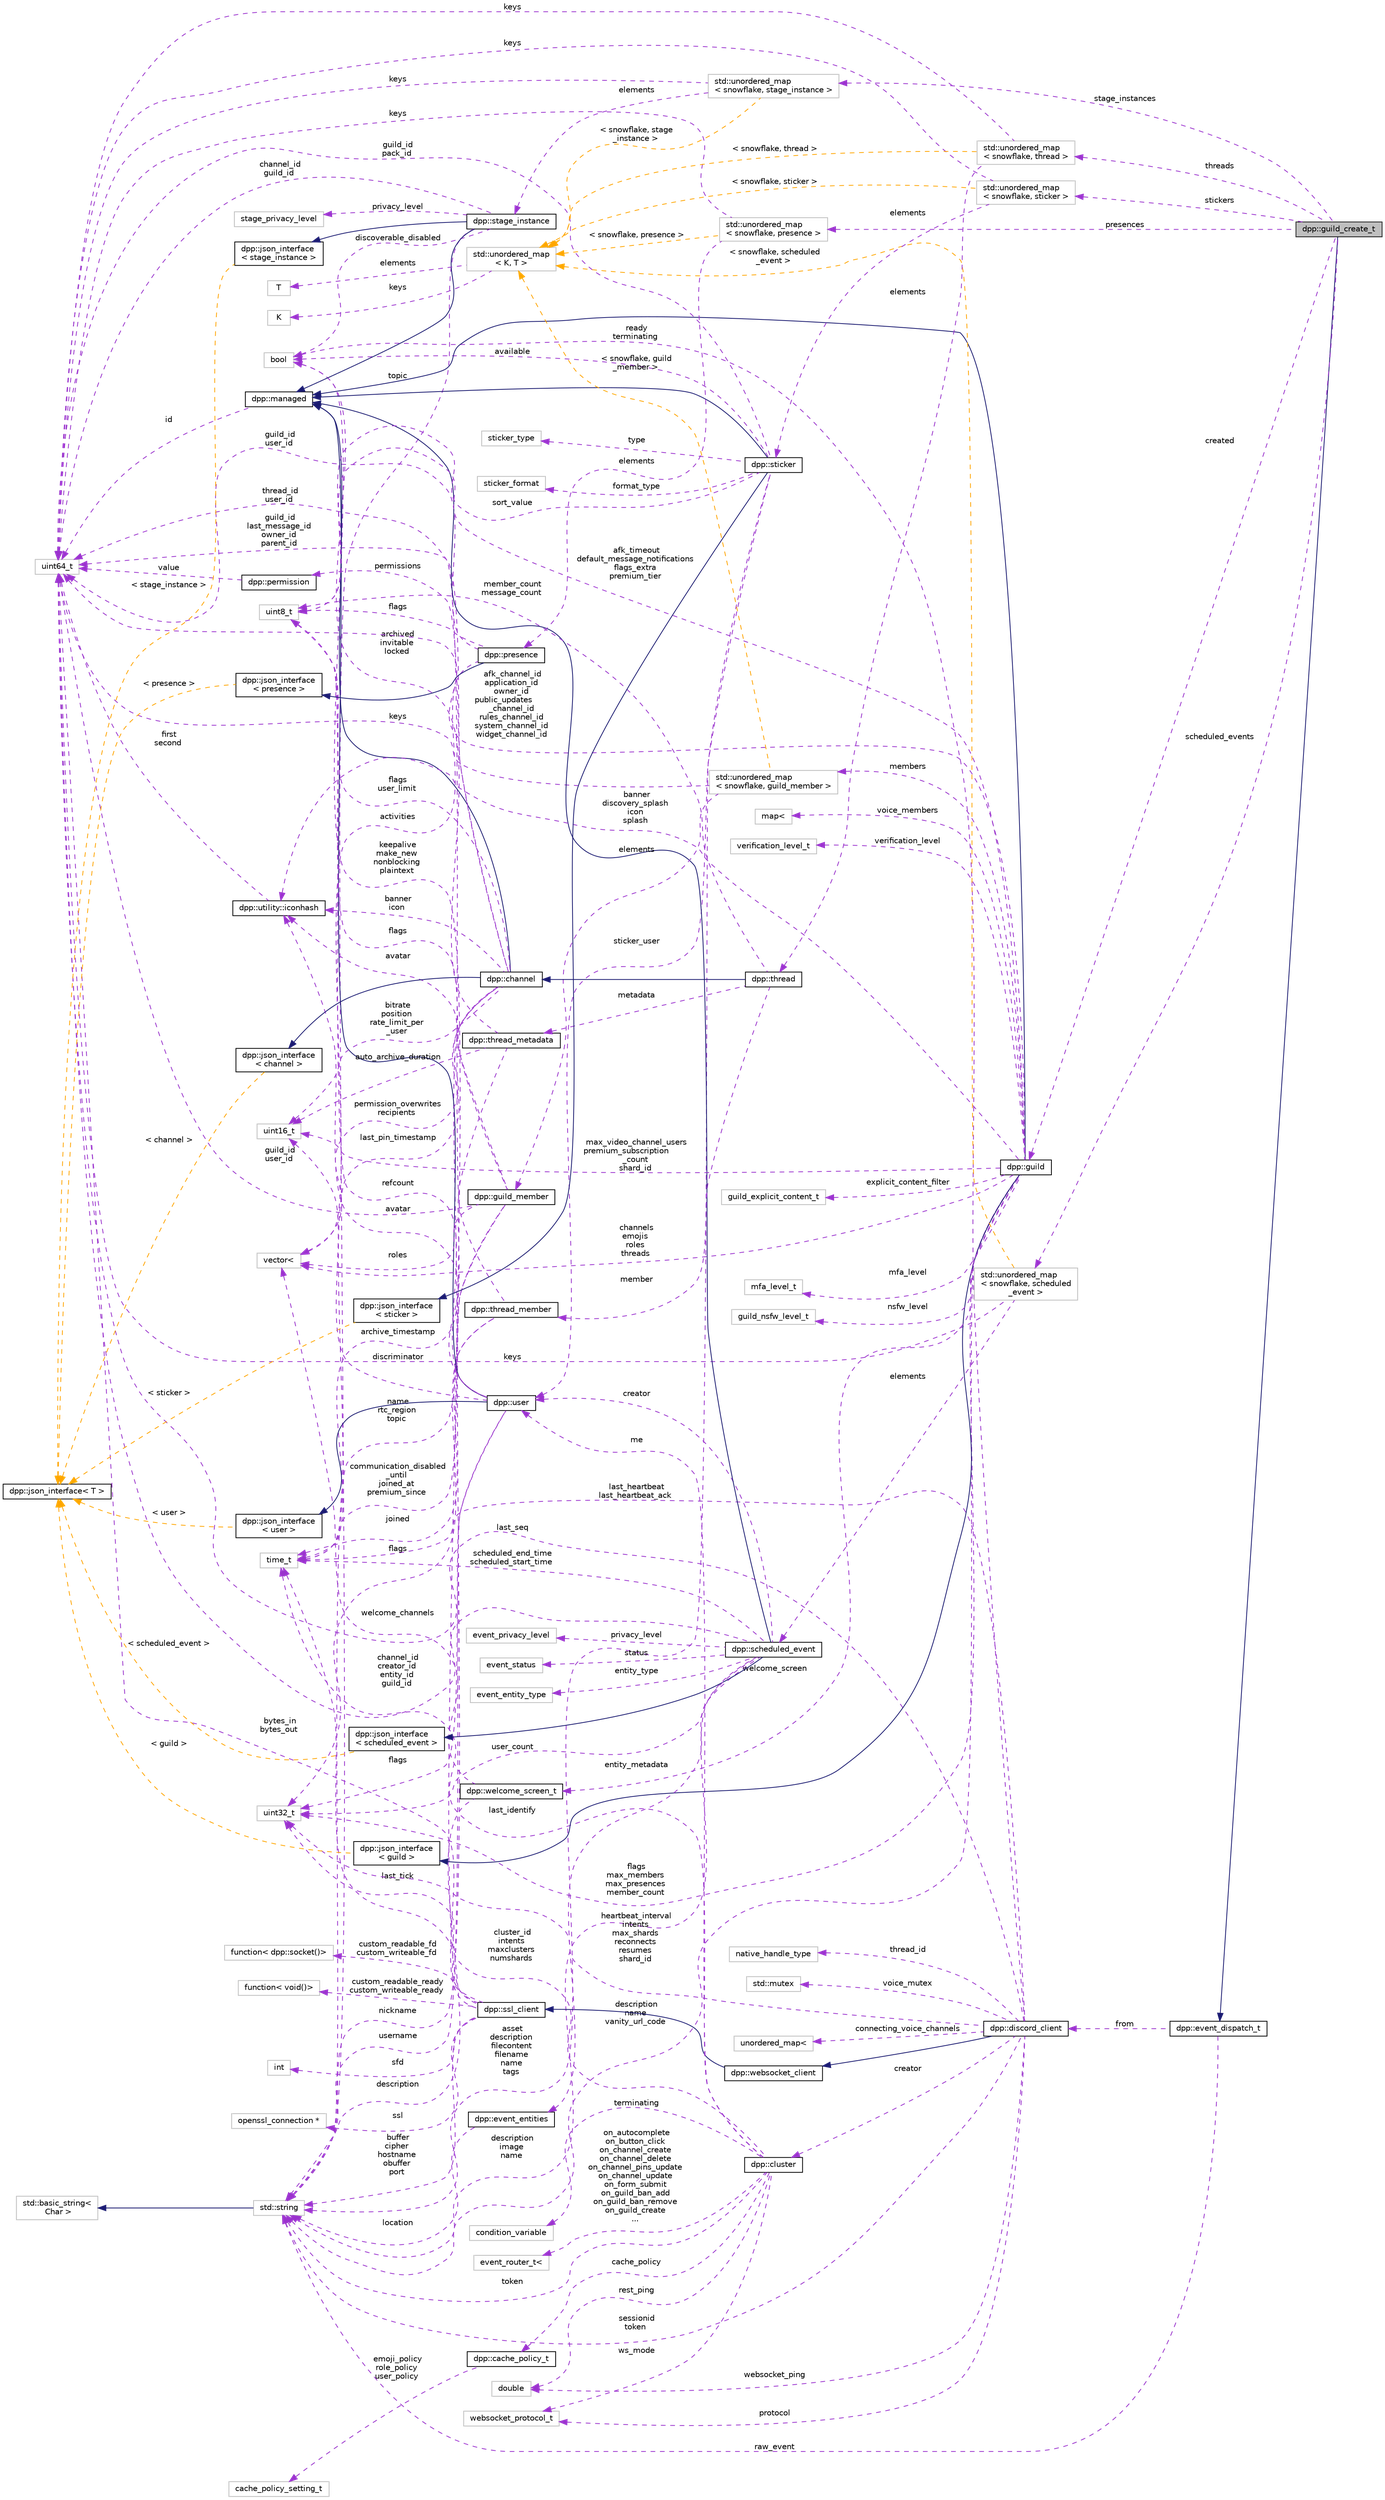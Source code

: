 digraph "dpp::guild_create_t"
{
 // INTERACTIVE_SVG=YES
 // LATEX_PDF_SIZE
  bgcolor="transparent";
  edge [fontname="Helvetica",fontsize="10",labelfontname="Helvetica",labelfontsize="10"];
  node [fontname="Helvetica",fontsize="10",shape=record];
  rankdir="LR";
  Node1 [label="dpp::guild_create_t",height=0.2,width=0.4,color="black", fillcolor="grey75", style="filled", fontcolor="black",tooltip="Create guild."];
  Node2 -> Node1 [dir="back",color="midnightblue",fontsize="10",style="solid",fontname="Helvetica"];
  Node2 [label="dpp::event_dispatch_t",height=0.2,width=0.4,color="black",URL="$structdpp_1_1event__dispatch__t.html",tooltip="Base event parameter struct. Each event you receive from the library will have its parameter derived ..."];
  Node3 -> Node2 [dir="back",color="darkorchid3",fontsize="10",style="dashed",label=" raw_event" ,fontname="Helvetica"];
  Node3 [label="std::string",height=0.2,width=0.4,color="grey75",tooltip=" "];
  Node4 -> Node3 [dir="back",color="midnightblue",fontsize="10",style="solid",fontname="Helvetica"];
  Node4 [label="std::basic_string\<\l Char \>",height=0.2,width=0.4,color="grey75",tooltip=" "];
  Node5 -> Node2 [dir="back",color="darkorchid3",fontsize="10",style="dashed",label=" from" ,fontname="Helvetica"];
  Node5 [label="dpp::discord_client",height=0.2,width=0.4,color="black",URL="$classdpp_1_1discord__client.html",tooltip="Implements a discord client. Each discord_client connects to one shard and derives from a websocket c..."];
  Node6 -> Node5 [dir="back",color="midnightblue",fontsize="10",style="solid",fontname="Helvetica"];
  Node6 [label="dpp::websocket_client",height=0.2,width=0.4,color="black",URL="$classdpp_1_1websocket__client.html",tooltip="Implements a websocket client based on the SSL client."];
  Node7 -> Node6 [dir="back",color="midnightblue",fontsize="10",style="solid",fontname="Helvetica"];
  Node7 [label="dpp::ssl_client",height=0.2,width=0.4,color="black",URL="$classdpp_1_1ssl__client.html",tooltip="Implements a simple non-blocking SSL stream client."];
  Node3 -> Node7 [dir="back",color="darkorchid3",fontsize="10",style="dashed",label=" buffer\ncipher\nhostname\nobuffer\nport" ,fontname="Helvetica"];
  Node8 -> Node7 [dir="back",color="darkorchid3",fontsize="10",style="dashed",label=" keepalive\nmake_new\nnonblocking\nplaintext" ,fontname="Helvetica"];
  Node8 [label="bool",height=0.2,width=0.4,color="grey75",tooltip=" "];
  Node9 -> Node7 [dir="back",color="darkorchid3",fontsize="10",style="dashed",label=" sfd" ,fontname="Helvetica"];
  Node9 [label="int",height=0.2,width=0.4,color="grey75",tooltip=" "];
  Node10 -> Node7 [dir="back",color="darkorchid3",fontsize="10",style="dashed",label=" ssl" ,fontname="Helvetica"];
  Node10 [label="openssl_connection *",height=0.2,width=0.4,color="grey75",tooltip=" "];
  Node11 -> Node7 [dir="back",color="darkorchid3",fontsize="10",style="dashed",label=" last_tick" ,fontname="Helvetica"];
  Node11 [label="time_t",height=0.2,width=0.4,color="grey75",tooltip=" "];
  Node12 -> Node7 [dir="back",color="darkorchid3",fontsize="10",style="dashed",label=" bytes_in\nbytes_out" ,fontname="Helvetica"];
  Node12 [label="uint64_t",height=0.2,width=0.4,color="grey75",tooltip=" "];
  Node13 -> Node7 [dir="back",color="darkorchid3",fontsize="10",style="dashed",label=" custom_readable_fd\ncustom_writeable_fd" ,fontname="Helvetica"];
  Node13 [label="function\< dpp::socket()\>",height=0.2,width=0.4,color="grey75",tooltip=" "];
  Node14 -> Node7 [dir="back",color="darkorchid3",fontsize="10",style="dashed",label=" custom_readable_ready\ncustom_writeable_ready" ,fontname="Helvetica"];
  Node14 [label="function\< void()\>",height=0.2,width=0.4,color="grey75",tooltip=" "];
  Node8 -> Node5 [dir="back",color="darkorchid3",fontsize="10",style="dashed",label=" ready\nterminating" ,fontname="Helvetica"];
  Node15 -> Node5 [dir="back",color="darkorchid3",fontsize="10",style="dashed",label=" creator" ,fontname="Helvetica"];
  Node15 [label="dpp::cluster",height=0.2,width=0.4,color="black",URL="$classdpp_1_1cluster.html",tooltip="The cluster class represents a group of shards and a command queue for sending and receiving commands..."];
  Node3 -> Node15 [dir="back",color="darkorchid3",fontsize="10",style="dashed",label=" token" ,fontname="Helvetica"];
  Node11 -> Node15 [dir="back",color="darkorchid3",fontsize="10",style="dashed",label=" last_identify" ,fontname="Helvetica"];
  Node16 -> Node15 [dir="back",color="darkorchid3",fontsize="10",style="dashed",label=" cluster_id\nintents\nmaxclusters\nnumshards" ,fontname="Helvetica"];
  Node16 [label="uint32_t",height=0.2,width=0.4,color="grey75",tooltip=" "];
  Node17 -> Node15 [dir="back",color="darkorchid3",fontsize="10",style="dashed",label=" rest_ping" ,fontname="Helvetica"];
  Node17 [label="double",height=0.2,width=0.4,color="grey75",tooltip=" "];
  Node18 -> Node15 [dir="back",color="darkorchid3",fontsize="10",style="dashed",label=" me" ,fontname="Helvetica"];
  Node18 [label="dpp::user",height=0.2,width=0.4,color="black",URL="$classdpp_1_1user.html",tooltip="Represents a user on discord. May or may not be a member of a dpp::guild."];
  Node19 -> Node18 [dir="back",color="midnightblue",fontsize="10",style="solid",fontname="Helvetica"];
  Node19 [label="dpp::managed",height=0.2,width=0.4,color="black",URL="$classdpp_1_1managed.html",tooltip="The managed class is the base class for various types that can be stored in a cache that are identifi..."];
  Node12 -> Node19 [dir="back",color="darkorchid3",fontsize="10",style="dashed",label=" id" ,fontname="Helvetica"];
  Node20 -> Node18 [dir="back",color="midnightblue",fontsize="10",style="solid",fontname="Helvetica"];
  Node20 [label="dpp::json_interface\l\< user \>",height=0.2,width=0.4,color="black",URL="$structdpp_1_1json__interface.html",tooltip=" "];
  Node21 -> Node20 [dir="back",color="orange",fontsize="10",style="dashed",label=" \< user \>" ,fontname="Helvetica"];
  Node21 [label="dpp::json_interface\< T \>",height=0.2,width=0.4,color="black",URL="$structdpp_1_1json__interface.html",tooltip="Represents an interface for an object that can optionally implement functions for converting to and f..."];
  Node3 -> Node18 [dir="back",color="darkorchid3",fontsize="10",style="dashed",label=" username" ,fontname="Helvetica"];
  Node22 -> Node18 [dir="back",color="darkorchid3",fontsize="10",style="dashed",label=" avatar" ,fontname="Helvetica"];
  Node22 [label="dpp::utility::iconhash",height=0.2,width=0.4,color="black",URL="$structdpp_1_1utility_1_1iconhash.html",tooltip="Store a 128 bit icon hash (profile picture, server icon etc) as a 128 bit binary value made of two ui..."];
  Node12 -> Node22 [dir="back",color="darkorchid3",fontsize="10",style="dashed",label=" first\nsecond" ,fontname="Helvetica"];
  Node16 -> Node18 [dir="back",color="darkorchid3",fontsize="10",style="dashed",label=" flags" ,fontname="Helvetica"];
  Node23 -> Node18 [dir="back",color="darkorchid3",fontsize="10",style="dashed",label=" discriminator" ,fontname="Helvetica"];
  Node23 [label="uint16_t",height=0.2,width=0.4,color="grey75",tooltip=" "];
  Node24 -> Node18 [dir="back",color="darkorchid3",fontsize="10",style="dashed",label=" refcount" ,fontname="Helvetica"];
  Node24 [label="uint8_t",height=0.2,width=0.4,color="grey75",tooltip=" "];
  Node25 -> Node15 [dir="back",color="darkorchid3",fontsize="10",style="dashed",label=" cache_policy" ,fontname="Helvetica"];
  Node25 [label="dpp::cache_policy_t",height=0.2,width=0.4,color="black",URL="$structdpp_1_1cache__policy__t.html",tooltip="Represents the caching policy of the cluster."];
  Node26 -> Node25 [dir="back",color="darkorchid3",fontsize="10",style="dashed",label=" emoji_policy\nrole_policy\nuser_policy" ,fontname="Helvetica"];
  Node26 [label="cache_policy_setting_t",height=0.2,width=0.4,color="grey75",tooltip=" "];
  Node27 -> Node15 [dir="back",color="darkorchid3",fontsize="10",style="dashed",label=" ws_mode" ,fontname="Helvetica"];
  Node27 [label="websocket_protocol_t",height=0.2,width=0.4,color="grey75",tooltip=" "];
  Node28 -> Node15 [dir="back",color="darkorchid3",fontsize="10",style="dashed",label=" terminating" ,fontname="Helvetica"];
  Node28 [label="condition_variable",height=0.2,width=0.4,color="grey75",tooltip=" "];
  Node29 -> Node15 [dir="back",color="darkorchid3",fontsize="10",style="dashed",label=" on_autocomplete\non_button_click\non_channel_create\non_channel_delete\non_channel_pins_update\non_channel_update\non_form_submit\non_guild_ban_add\non_guild_ban_remove\non_guild_create\n..." ,fontname="Helvetica"];
  Node29 [label="event_router_t\<",height=0.2,width=0.4,color="grey75",tooltip=" "];
  Node16 -> Node5 [dir="back",color="darkorchid3",fontsize="10",style="dashed",label=" heartbeat_interval\nintents\nmax_shards\nreconnects\nresumes\nshard_id" ,fontname="Helvetica"];
  Node11 -> Node5 [dir="back",color="darkorchid3",fontsize="10",style="dashed",label=" last_heartbeat\nlast_heartbeat_ack" ,fontname="Helvetica"];
  Node30 -> Node5 [dir="back",color="darkorchid3",fontsize="10",style="dashed",label=" thread_id" ,fontname="Helvetica"];
  Node30 [label="native_handle_type",height=0.2,width=0.4,color="grey75",tooltip=" "];
  Node12 -> Node5 [dir="back",color="darkorchid3",fontsize="10",style="dashed",label=" last_seq" ,fontname="Helvetica"];
  Node3 -> Node5 [dir="back",color="darkorchid3",fontsize="10",style="dashed",label=" sessionid\ntoken" ,fontname="Helvetica"];
  Node31 -> Node5 [dir="back",color="darkorchid3",fontsize="10",style="dashed",label=" voice_mutex" ,fontname="Helvetica"];
  Node31 [label="std::mutex",height=0.2,width=0.4,color="grey75",tooltip=" "];
  Node17 -> Node5 [dir="back",color="darkorchid3",fontsize="10",style="dashed",label=" websocket_ping" ,fontname="Helvetica"];
  Node27 -> Node5 [dir="back",color="darkorchid3",fontsize="10",style="dashed",label=" protocol" ,fontname="Helvetica"];
  Node32 -> Node5 [dir="back",color="darkorchid3",fontsize="10",style="dashed",label=" connecting_voice_channels" ,fontname="Helvetica"];
  Node32 [label="unordered_map\<",height=0.2,width=0.4,color="grey75",tooltip=" "];
  Node33 -> Node1 [dir="back",color="darkorchid3",fontsize="10",style="dashed",label=" created" ,fontname="Helvetica"];
  Node33 [label="dpp::guild",height=0.2,width=0.4,color="black",URL="$classdpp_1_1guild.html",tooltip="Represents a guild on Discord (AKA a server)"];
  Node19 -> Node33 [dir="back",color="midnightblue",fontsize="10",style="solid",fontname="Helvetica"];
  Node34 -> Node33 [dir="back",color="midnightblue",fontsize="10",style="solid",fontname="Helvetica"];
  Node34 [label="dpp::json_interface\l\< guild \>",height=0.2,width=0.4,color="black",URL="$structdpp_1_1json__interface.html",tooltip=" "];
  Node21 -> Node34 [dir="back",color="orange",fontsize="10",style="dashed",label=" \< guild \>" ,fontname="Helvetica"];
  Node3 -> Node33 [dir="back",color="darkorchid3",fontsize="10",style="dashed",label=" description\nname\nvanity_url_code" ,fontname="Helvetica"];
  Node35 -> Node33 [dir="back",color="darkorchid3",fontsize="10",style="dashed",label=" channels\nemojis\nroles\nthreads" ,fontname="Helvetica"];
  Node35 [label="vector\<",height=0.2,width=0.4,color="grey75",tooltip=" "];
  Node36 -> Node33 [dir="back",color="darkorchid3",fontsize="10",style="dashed",label=" voice_members" ,fontname="Helvetica"];
  Node36 [label="map\<",height=0.2,width=0.4,color="grey75",tooltip=" "];
  Node37 -> Node33 [dir="back",color="darkorchid3",fontsize="10",style="dashed",label=" members" ,fontname="Helvetica"];
  Node37 [label="std::unordered_map\l\< snowflake, guild_member \>",height=0.2,width=0.4,color="grey75",tooltip=" "];
  Node12 -> Node37 [dir="back",color="darkorchid3",fontsize="10",style="dashed",label=" keys" ,fontname="Helvetica"];
  Node38 -> Node37 [dir="back",color="darkorchid3",fontsize="10",style="dashed",label=" elements" ,fontname="Helvetica"];
  Node38 [label="dpp::guild_member",height=0.2,width=0.4,color="black",URL="$classdpp_1_1guild__member.html",tooltip="Represents dpp::user membership upon a dpp::guild. This contains the user's nickname,..."];
  Node3 -> Node38 [dir="back",color="darkorchid3",fontsize="10",style="dashed",label=" nickname" ,fontname="Helvetica"];
  Node35 -> Node38 [dir="back",color="darkorchid3",fontsize="10",style="dashed",label=" roles" ,fontname="Helvetica"];
  Node12 -> Node38 [dir="back",color="darkorchid3",fontsize="10",style="dashed",label=" guild_id\nuser_id" ,fontname="Helvetica"];
  Node22 -> Node38 [dir="back",color="darkorchid3",fontsize="10",style="dashed",label=" avatar" ,fontname="Helvetica"];
  Node11 -> Node38 [dir="back",color="darkorchid3",fontsize="10",style="dashed",label=" communication_disabled\l_until\njoined_at\npremium_since" ,fontname="Helvetica"];
  Node24 -> Node38 [dir="back",color="darkorchid3",fontsize="10",style="dashed",label=" flags" ,fontname="Helvetica"];
  Node39 -> Node37 [dir="back",color="orange",fontsize="10",style="dashed",label=" \< snowflake, guild\l_member \>" ,fontname="Helvetica"];
  Node39 [label="std::unordered_map\l\< K, T \>",height=0.2,width=0.4,color="grey75",tooltip=" "];
  Node40 -> Node39 [dir="back",color="darkorchid3",fontsize="10",style="dashed",label=" keys" ,fontname="Helvetica"];
  Node40 [label="K",height=0.2,width=0.4,color="grey75",tooltip=" "];
  Node41 -> Node39 [dir="back",color="darkorchid3",fontsize="10",style="dashed",label=" elements" ,fontname="Helvetica"];
  Node41 [label="T",height=0.2,width=0.4,color="grey75",tooltip=" "];
  Node42 -> Node33 [dir="back",color="darkorchid3",fontsize="10",style="dashed",label=" welcome_screen" ,fontname="Helvetica"];
  Node42 [label="dpp::welcome_screen_t",height=0.2,width=0.4,color="black",URL="$structdpp_1_1welcome__screen__t.html",tooltip="Defines a server's welcome screen."];
  Node3 -> Node42 [dir="back",color="darkorchid3",fontsize="10",style="dashed",label=" description" ,fontname="Helvetica"];
  Node35 -> Node42 [dir="back",color="darkorchid3",fontsize="10",style="dashed",label=" welcome_channels" ,fontname="Helvetica"];
  Node22 -> Node33 [dir="back",color="darkorchid3",fontsize="10",style="dashed",label=" banner\ndiscovery_splash\nicon\nsplash" ,fontname="Helvetica"];
  Node12 -> Node33 [dir="back",color="darkorchid3",fontsize="10",style="dashed",label=" afk_channel_id\napplication_id\nowner_id\npublic_updates\l_channel_id\nrules_channel_id\nsystem_channel_id\nwidget_channel_id" ,fontname="Helvetica"];
  Node16 -> Node33 [dir="back",color="darkorchid3",fontsize="10",style="dashed",label=" flags\nmax_members\nmax_presences\nmember_count" ,fontname="Helvetica"];
  Node23 -> Node33 [dir="back",color="darkorchid3",fontsize="10",style="dashed",label=" max_video_channel_users\npremium_subscription\l_count\nshard_id" ,fontname="Helvetica"];
  Node24 -> Node33 [dir="back",color="darkorchid3",fontsize="10",style="dashed",label=" afk_timeout\ndefault_message_notifications\nflags_extra\npremium_tier" ,fontname="Helvetica"];
  Node43 -> Node33 [dir="back",color="darkorchid3",fontsize="10",style="dashed",label=" verification_level" ,fontname="Helvetica"];
  Node43 [label="verification_level_t",height=0.2,width=0.4,color="grey75",tooltip=" "];
  Node44 -> Node33 [dir="back",color="darkorchid3",fontsize="10",style="dashed",label=" explicit_content_filter" ,fontname="Helvetica"];
  Node44 [label="guild_explicit_content_t",height=0.2,width=0.4,color="grey75",tooltip=" "];
  Node45 -> Node33 [dir="back",color="darkorchid3",fontsize="10",style="dashed",label=" mfa_level" ,fontname="Helvetica"];
  Node45 [label="mfa_level_t",height=0.2,width=0.4,color="grey75",tooltip=" "];
  Node46 -> Node33 [dir="back",color="darkorchid3",fontsize="10",style="dashed",label=" nsfw_level" ,fontname="Helvetica"];
  Node46 [label="guild_nsfw_level_t",height=0.2,width=0.4,color="grey75",tooltip=" "];
  Node47 -> Node1 [dir="back",color="darkorchid3",fontsize="10",style="dashed",label=" presences" ,fontname="Helvetica"];
  Node47 [label="std::unordered_map\l\< snowflake, presence \>",height=0.2,width=0.4,color="grey75",tooltip=" "];
  Node12 -> Node47 [dir="back",color="darkorchid3",fontsize="10",style="dashed",label=" keys" ,fontname="Helvetica"];
  Node48 -> Node47 [dir="back",color="darkorchid3",fontsize="10",style="dashed",label=" elements" ,fontname="Helvetica"];
  Node48 [label="dpp::presence",height=0.2,width=0.4,color="black",URL="$classdpp_1_1presence.html",tooltip="Represents user presence, e.g. what game they are playing and if they are online."];
  Node49 -> Node48 [dir="back",color="midnightblue",fontsize="10",style="solid",fontname="Helvetica"];
  Node49 [label="dpp::json_interface\l\< presence \>",height=0.2,width=0.4,color="black",URL="$structdpp_1_1json__interface.html",tooltip=" "];
  Node21 -> Node49 [dir="back",color="orange",fontsize="10",style="dashed",label=" \< presence \>" ,fontname="Helvetica"];
  Node12 -> Node48 [dir="back",color="darkorchid3",fontsize="10",style="dashed",label=" guild_id\nuser_id" ,fontname="Helvetica"];
  Node24 -> Node48 [dir="back",color="darkorchid3",fontsize="10",style="dashed",label=" flags" ,fontname="Helvetica"];
  Node35 -> Node48 [dir="back",color="darkorchid3",fontsize="10",style="dashed",label=" activities" ,fontname="Helvetica"];
  Node39 -> Node47 [dir="back",color="orange",fontsize="10",style="dashed",label=" \< snowflake, presence \>" ,fontname="Helvetica"];
  Node50 -> Node1 [dir="back",color="darkorchid3",fontsize="10",style="dashed",label=" scheduled_events" ,fontname="Helvetica"];
  Node50 [label="std::unordered_map\l\< snowflake, scheduled\l_event \>",height=0.2,width=0.4,color="grey75",tooltip=" "];
  Node12 -> Node50 [dir="back",color="darkorchid3",fontsize="10",style="dashed",label=" keys" ,fontname="Helvetica"];
  Node51 -> Node50 [dir="back",color="darkorchid3",fontsize="10",style="dashed",label=" elements" ,fontname="Helvetica"];
  Node51 [label="dpp::scheduled_event",height=0.2,width=0.4,color="black",URL="$structdpp_1_1scheduled__event.html",tooltip="A scheduled event."];
  Node19 -> Node51 [dir="back",color="midnightblue",fontsize="10",style="solid",fontname="Helvetica"];
  Node52 -> Node51 [dir="back",color="midnightblue",fontsize="10",style="solid",fontname="Helvetica"];
  Node52 [label="dpp::json_interface\l\< scheduled_event \>",height=0.2,width=0.4,color="black",URL="$structdpp_1_1json__interface.html",tooltip=" "];
  Node21 -> Node52 [dir="back",color="orange",fontsize="10",style="dashed",label=" \< scheduled_event \>" ,fontname="Helvetica"];
  Node12 -> Node51 [dir="back",color="darkorchid3",fontsize="10",style="dashed",label=" channel_id\ncreator_id\nentity_id\nguild_id" ,fontname="Helvetica"];
  Node3 -> Node51 [dir="back",color="darkorchid3",fontsize="10",style="dashed",label=" description\nimage\nname" ,fontname="Helvetica"];
  Node11 -> Node51 [dir="back",color="darkorchid3",fontsize="10",style="dashed",label=" scheduled_end_time\nscheduled_start_time" ,fontname="Helvetica"];
  Node53 -> Node51 [dir="back",color="darkorchid3",fontsize="10",style="dashed",label=" privacy_level" ,fontname="Helvetica"];
  Node53 [label="event_privacy_level",height=0.2,width=0.4,color="grey75",tooltip=" "];
  Node54 -> Node51 [dir="back",color="darkorchid3",fontsize="10",style="dashed",label=" status" ,fontname="Helvetica"];
  Node54 [label="event_status",height=0.2,width=0.4,color="grey75",tooltip=" "];
  Node55 -> Node51 [dir="back",color="darkorchid3",fontsize="10",style="dashed",label=" entity_type" ,fontname="Helvetica"];
  Node55 [label="event_entity_type",height=0.2,width=0.4,color="grey75",tooltip=" "];
  Node56 -> Node51 [dir="back",color="darkorchid3",fontsize="10",style="dashed",label=" entity_metadata" ,fontname="Helvetica"];
  Node56 [label="dpp::event_entities",height=0.2,width=0.4,color="black",URL="$structdpp_1_1event__entities.html",tooltip="Entities for the event."];
  Node3 -> Node56 [dir="back",color="darkorchid3",fontsize="10",style="dashed",label=" location" ,fontname="Helvetica"];
  Node18 -> Node51 [dir="back",color="darkorchid3",fontsize="10",style="dashed",label=" creator" ,fontname="Helvetica"];
  Node16 -> Node51 [dir="back",color="darkorchid3",fontsize="10",style="dashed",label=" user_count" ,fontname="Helvetica"];
  Node39 -> Node50 [dir="back",color="orange",fontsize="10",style="dashed",label=" \< snowflake, scheduled\l_event \>" ,fontname="Helvetica"];
  Node57 -> Node1 [dir="back",color="darkorchid3",fontsize="10",style="dashed",label=" stage_instances" ,fontname="Helvetica"];
  Node57 [label="std::unordered_map\l\< snowflake, stage_instance \>",height=0.2,width=0.4,color="grey75",tooltip=" "];
  Node12 -> Node57 [dir="back",color="darkorchid3",fontsize="10",style="dashed",label=" keys" ,fontname="Helvetica"];
  Node58 -> Node57 [dir="back",color="darkorchid3",fontsize="10",style="dashed",label=" elements" ,fontname="Helvetica"];
  Node58 [label="dpp::stage_instance",height=0.2,width=0.4,color="black",URL="$structdpp_1_1stage__instance.html",tooltip="A stage instance. Stage instances are like a conference facility, with moderators/speakers and listen..."];
  Node19 -> Node58 [dir="back",color="midnightblue",fontsize="10",style="solid",fontname="Helvetica"];
  Node59 -> Node58 [dir="back",color="midnightblue",fontsize="10",style="solid",fontname="Helvetica"];
  Node59 [label="dpp::json_interface\l\< stage_instance \>",height=0.2,width=0.4,color="black",URL="$structdpp_1_1json__interface.html",tooltip=" "];
  Node21 -> Node59 [dir="back",color="orange",fontsize="10",style="dashed",label=" \< stage_instance \>" ,fontname="Helvetica"];
  Node12 -> Node58 [dir="back",color="darkorchid3",fontsize="10",style="dashed",label=" channel_id\nguild_id" ,fontname="Helvetica"];
  Node3 -> Node58 [dir="back",color="darkorchid3",fontsize="10",style="dashed",label=" topic" ,fontname="Helvetica"];
  Node60 -> Node58 [dir="back",color="darkorchid3",fontsize="10",style="dashed",label=" privacy_level" ,fontname="Helvetica"];
  Node60 [label="stage_privacy_level",height=0.2,width=0.4,color="grey75",tooltip=" "];
  Node8 -> Node58 [dir="back",color="darkorchid3",fontsize="10",style="dashed",label=" discoverable_disabled" ,fontname="Helvetica"];
  Node39 -> Node57 [dir="back",color="orange",fontsize="10",style="dashed",label=" \< snowflake, stage\l_instance \>" ,fontname="Helvetica"];
  Node61 -> Node1 [dir="back",color="darkorchid3",fontsize="10",style="dashed",label=" threads" ,fontname="Helvetica"];
  Node61 [label="std::unordered_map\l\< snowflake, thread \>",height=0.2,width=0.4,color="grey75",tooltip=" "];
  Node12 -> Node61 [dir="back",color="darkorchid3",fontsize="10",style="dashed",label=" keys" ,fontname="Helvetica"];
  Node62 -> Node61 [dir="back",color="darkorchid3",fontsize="10",style="dashed",label=" elements" ,fontname="Helvetica"];
  Node62 [label="dpp::thread",height=0.2,width=0.4,color="black",URL="$classdpp_1_1thread.html",tooltip="A definition of a discord thread. A thread is a superset of a channel. Not to be confused with std::t..."];
  Node63 -> Node62 [dir="back",color="midnightblue",fontsize="10",style="solid",fontname="Helvetica"];
  Node63 [label="dpp::channel",height=0.2,width=0.4,color="black",URL="$classdpp_1_1channel.html",tooltip="A definition of a discord channel There are one of these for every channel type except threads...."];
  Node19 -> Node63 [dir="back",color="midnightblue",fontsize="10",style="solid",fontname="Helvetica"];
  Node64 -> Node63 [dir="back",color="midnightblue",fontsize="10",style="solid",fontname="Helvetica"];
  Node64 [label="dpp::json_interface\l\< channel \>",height=0.2,width=0.4,color="black",URL="$structdpp_1_1json__interface.html",tooltip=" "];
  Node21 -> Node64 [dir="back",color="orange",fontsize="10",style="dashed",label=" \< channel \>" ,fontname="Helvetica"];
  Node3 -> Node63 [dir="back",color="darkorchid3",fontsize="10",style="dashed",label=" name\nrtc_region\ntopic" ,fontname="Helvetica"];
  Node35 -> Node63 [dir="back",color="darkorchid3",fontsize="10",style="dashed",label=" permission_overwrites\nrecipients" ,fontname="Helvetica"];
  Node22 -> Node63 [dir="back",color="darkorchid3",fontsize="10",style="dashed",label=" banner\nicon" ,fontname="Helvetica"];
  Node12 -> Node63 [dir="back",color="darkorchid3",fontsize="10",style="dashed",label=" guild_id\nlast_message_id\nowner_id\nparent_id" ,fontname="Helvetica"];
  Node11 -> Node63 [dir="back",color="darkorchid3",fontsize="10",style="dashed",label=" last_pin_timestamp" ,fontname="Helvetica"];
  Node65 -> Node63 [dir="back",color="darkorchid3",fontsize="10",style="dashed",label=" permissions" ,fontname="Helvetica"];
  Node65 [label="dpp::permission",height=0.2,width=0.4,color="black",URL="$classdpp_1_1permission.html",tooltip="Represents a permission bitmask (refer to enum dpp::permissions) which are hold in an uint64_t."];
  Node12 -> Node65 [dir="back",color="darkorchid3",fontsize="10",style="dashed",label=" value" ,fontname="Helvetica"];
  Node23 -> Node63 [dir="back",color="darkorchid3",fontsize="10",style="dashed",label=" bitrate\nposition\nrate_limit_per\l_user" ,fontname="Helvetica"];
  Node24 -> Node63 [dir="back",color="darkorchid3",fontsize="10",style="dashed",label=" flags\nuser_limit" ,fontname="Helvetica"];
  Node66 -> Node62 [dir="back",color="darkorchid3",fontsize="10",style="dashed",label=" member" ,fontname="Helvetica"];
  Node66 [label="dpp::thread_member",height=0.2,width=0.4,color="black",URL="$structdpp_1_1thread__member.html",tooltip="represents membership of a user with a thread"];
  Node12 -> Node66 [dir="back",color="darkorchid3",fontsize="10",style="dashed",label=" thread_id\nuser_id" ,fontname="Helvetica"];
  Node11 -> Node66 [dir="back",color="darkorchid3",fontsize="10",style="dashed",label=" joined" ,fontname="Helvetica"];
  Node16 -> Node66 [dir="back",color="darkorchid3",fontsize="10",style="dashed",label=" flags" ,fontname="Helvetica"];
  Node67 -> Node62 [dir="back",color="darkorchid3",fontsize="10",style="dashed",label=" metadata" ,fontname="Helvetica"];
  Node67 [label="dpp::thread_metadata",height=0.2,width=0.4,color="black",URL="$structdpp_1_1thread__metadata.html",tooltip="metadata for threads"];
  Node11 -> Node67 [dir="back",color="darkorchid3",fontsize="10",style="dashed",label=" archive_timestamp" ,fontname="Helvetica"];
  Node23 -> Node67 [dir="back",color="darkorchid3",fontsize="10",style="dashed",label=" auto_archive_duration" ,fontname="Helvetica"];
  Node8 -> Node67 [dir="back",color="darkorchid3",fontsize="10",style="dashed",label=" archived\ninvitable\nlocked" ,fontname="Helvetica"];
  Node24 -> Node62 [dir="back",color="darkorchid3",fontsize="10",style="dashed",label=" member_count\nmessage_count" ,fontname="Helvetica"];
  Node39 -> Node61 [dir="back",color="orange",fontsize="10",style="dashed",label=" \< snowflake, thread \>" ,fontname="Helvetica"];
  Node68 -> Node1 [dir="back",color="darkorchid3",fontsize="10",style="dashed",label=" stickers" ,fontname="Helvetica"];
  Node68 [label="std::unordered_map\l\< snowflake, sticker \>",height=0.2,width=0.4,color="grey75",tooltip=" "];
  Node12 -> Node68 [dir="back",color="darkorchid3",fontsize="10",style="dashed",label=" keys" ,fontname="Helvetica"];
  Node69 -> Node68 [dir="back",color="darkorchid3",fontsize="10",style="dashed",label=" elements" ,fontname="Helvetica"];
  Node69 [label="dpp::sticker",height=0.2,width=0.4,color="black",URL="$structdpp_1_1sticker.html",tooltip="Represents stickers received in messages."];
  Node19 -> Node69 [dir="back",color="midnightblue",fontsize="10",style="solid",fontname="Helvetica"];
  Node70 -> Node69 [dir="back",color="midnightblue",fontsize="10",style="solid",fontname="Helvetica"];
  Node70 [label="dpp::json_interface\l\< sticker \>",height=0.2,width=0.4,color="black",URL="$structdpp_1_1json__interface.html",tooltip=" "];
  Node21 -> Node70 [dir="back",color="orange",fontsize="10",style="dashed",label=" \< sticker \>" ,fontname="Helvetica"];
  Node12 -> Node69 [dir="back",color="darkorchid3",fontsize="10",style="dashed",label=" guild_id\npack_id" ,fontname="Helvetica"];
  Node3 -> Node69 [dir="back",color="darkorchid3",fontsize="10",style="dashed",label=" asset\ndescription\nfilecontent\nfilename\nname\ntags" ,fontname="Helvetica"];
  Node71 -> Node69 [dir="back",color="darkorchid3",fontsize="10",style="dashed",label=" type" ,fontname="Helvetica"];
  Node71 [label="sticker_type",height=0.2,width=0.4,color="grey75",tooltip=" "];
  Node72 -> Node69 [dir="back",color="darkorchid3",fontsize="10",style="dashed",label=" format_type" ,fontname="Helvetica"];
  Node72 [label="sticker_format",height=0.2,width=0.4,color="grey75",tooltip=" "];
  Node8 -> Node69 [dir="back",color="darkorchid3",fontsize="10",style="dashed",label=" available" ,fontname="Helvetica"];
  Node18 -> Node69 [dir="back",color="darkorchid3",fontsize="10",style="dashed",label=" sticker_user" ,fontname="Helvetica"];
  Node24 -> Node69 [dir="back",color="darkorchid3",fontsize="10",style="dashed",label=" sort_value" ,fontname="Helvetica"];
  Node39 -> Node68 [dir="back",color="orange",fontsize="10",style="dashed",label=" \< snowflake, sticker \>" ,fontname="Helvetica"];
}
